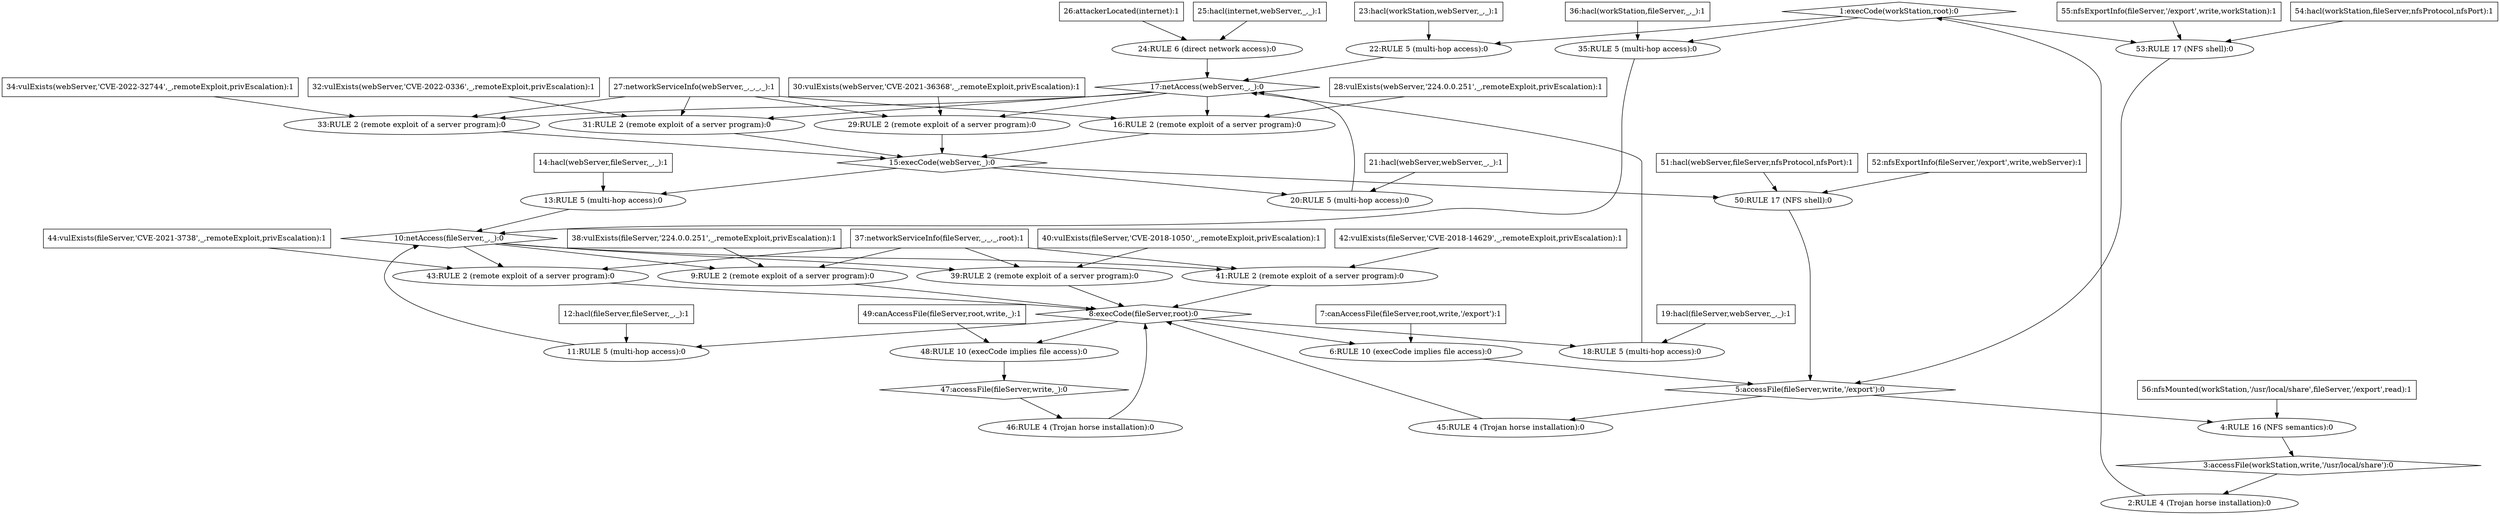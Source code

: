 digraph G {
	1 [label="1:execCode(workStation,root):0",shape=diamond];
	2 [label="2:RULE 4 (Trojan horse installation):0",shape=ellipse];
	3 [label="3:accessFile(workStation,write,'/usr/local/share'):0",shape=diamond];
	4 [label="4:RULE 16 (NFS semantics):0",shape=ellipse];
	5 [label="5:accessFile(fileServer,write,'/export'):0",shape=diamond];
	6 [label="6:RULE 10 (execCode implies file access):0",shape=ellipse];
	7 [label="7:canAccessFile(fileServer,root,write,'/export'):1",shape=box];
	8 [label="8:execCode(fileServer,root):0",shape=diamond];
	9 [label="9:RULE 2 (remote exploit of a server program):0",shape=ellipse];
	10 [label="10:netAccess(fileServer,_,_):0",shape=diamond];
	11 [label="11:RULE 5 (multi-hop access):0",shape=ellipse];
	12 [label="12:hacl(fileServer,fileServer,_,_):1",shape=box];
	13 [label="13:RULE 5 (multi-hop access):0",shape=ellipse];
	14 [label="14:hacl(webServer,fileServer,_,_):1",shape=box];
	15 [label="15:execCode(webServer,_):0",shape=diamond];
	16 [label="16:RULE 2 (remote exploit of a server program):0",shape=ellipse];
	17 [label="17:netAccess(webServer,_,_):0",shape=diamond];
	18 [label="18:RULE 5 (multi-hop access):0",shape=ellipse];
	19 [label="19:hacl(fileServer,webServer,_,_):1",shape=box];
	20 [label="20:RULE 5 (multi-hop access):0",shape=ellipse];
	21 [label="21:hacl(webServer,webServer,_,_):1",shape=box];
	22 [label="22:RULE 5 (multi-hop access):0",shape=ellipse];
	23 [label="23:hacl(workStation,webServer,_,_):1",shape=box];
	24 [label="24:RULE 6 (direct network access):0",shape=ellipse];
	25 [label="25:hacl(internet,webServer,_,_):1",shape=box];
	26 [label="26:attackerLocated(internet):1",shape=box];
	27 [label="27:networkServiceInfo(webServer,_,_,_,_):1",shape=box];
	28 [label="28:vulExists(webServer,'224.0.0.251',_,remoteExploit,privEscalation):1",shape=box];
	29 [label="29:RULE 2 (remote exploit of a server program):0",shape=ellipse];
	30 [label="30:vulExists(webServer,'CVE-2021-36368',_,remoteExploit,privEscalation):1",shape=box];
	31 [label="31:RULE 2 (remote exploit of a server program):0",shape=ellipse];
	32 [label="32:vulExists(webServer,'CVE-2022-0336',_,remoteExploit,privEscalation):1",shape=box];
	33 [label="33:RULE 2 (remote exploit of a server program):0",shape=ellipse];
	34 [label="34:vulExists(webServer,'CVE-2022-32744',_,remoteExploit,privEscalation):1",shape=box];
	35 [label="35:RULE 5 (multi-hop access):0",shape=ellipse];
	36 [label="36:hacl(workStation,fileServer,_,_):1",shape=box];
	37 [label="37:networkServiceInfo(fileServer,_,_,_,root):1",shape=box];
	38 [label="38:vulExists(fileServer,'224.0.0.251',_,remoteExploit,privEscalation):1",shape=box];
	39 [label="39:RULE 2 (remote exploit of a server program):0",shape=ellipse];
	40 [label="40:vulExists(fileServer,'CVE-2018-1050',_,remoteExploit,privEscalation):1",shape=box];
	41 [label="41:RULE 2 (remote exploit of a server program):0",shape=ellipse];
	42 [label="42:vulExists(fileServer,'CVE-2018-14629',_,remoteExploit,privEscalation):1",shape=box];
	43 [label="43:RULE 2 (remote exploit of a server program):0",shape=ellipse];
	44 [label="44:vulExists(fileServer,'CVE-2021-3738',_,remoteExploit,privEscalation):1",shape=box];
	45 [label="45:RULE 4 (Trojan horse installation):0",shape=ellipse];
	46 [label="46:RULE 4 (Trojan horse installation):0",shape=ellipse];
	47 [label="47:accessFile(fileServer,write,_):0",shape=diamond];
	48 [label="48:RULE 10 (execCode implies file access):0",shape=ellipse];
	49 [label="49:canAccessFile(fileServer,root,write,_):1",shape=box];
	50 [label="50:RULE 17 (NFS shell):0",shape=ellipse];
	51 [label="51:hacl(webServer,fileServer,nfsProtocol,nfsPort):1",shape=box];
	52 [label="52:nfsExportInfo(fileServer,'/export',write,webServer):1",shape=box];
	53 [label="53:RULE 17 (NFS shell):0",shape=ellipse];
	54 [label="54:hacl(workStation,fileServer,nfsProtocol,nfsPort):1",shape=box];
	55 [label="55:nfsExportInfo(fileServer,'/export',write,workStation):1",shape=box];
	56 [label="56:nfsMounted(workStation,'/usr/local/share',fileServer,'/export',read):1",shape=box];
	7 -> 	6;
	12 -> 	11;
	8 -> 	11;
	11 -> 	10;
	14 -> 	13;
	19 -> 	18;
	8 -> 	18;
	18 -> 	17;
	21 -> 	20;
	15 -> 	20;
	20 -> 	17;
	23 -> 	22;
	1 -> 	22;
	22 -> 	17;
	25 -> 	24;
	26 -> 	24;
	24 -> 	17;
	17 -> 	16;
	27 -> 	16;
	28 -> 	16;
	16 -> 	15;
	17 -> 	29;
	27 -> 	29;
	30 -> 	29;
	29 -> 	15;
	17 -> 	31;
	27 -> 	31;
	32 -> 	31;
	31 -> 	15;
	17 -> 	33;
	27 -> 	33;
	34 -> 	33;
	33 -> 	15;
	15 -> 	13;
	13 -> 	10;
	36 -> 	35;
	1 -> 	35;
	35 -> 	10;
	10 -> 	9;
	37 -> 	9;
	38 -> 	9;
	9 -> 	8;
	10 -> 	39;
	37 -> 	39;
	40 -> 	39;
	39 -> 	8;
	10 -> 	41;
	37 -> 	41;
	42 -> 	41;
	41 -> 	8;
	10 -> 	43;
	37 -> 	43;
	44 -> 	43;
	43 -> 	8;
	5 -> 	45;
	45 -> 	8;
	49 -> 	48;
	8 -> 	48;
	48 -> 	47;
	47 -> 	46;
	46 -> 	8;
	8 -> 	6;
	6 -> 	5;
	51 -> 	50;
	52 -> 	50;
	15 -> 	50;
	50 -> 	5;
	54 -> 	53;
	55 -> 	53;
	1 -> 	53;
	53 -> 	5;
	5 -> 	4;
	56 -> 	4;
	4 -> 	3;
	3 -> 	2;
	2 -> 	1;
}
